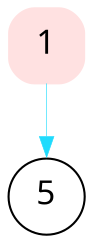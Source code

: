 
digraph G {
node [ fontname="Terminus", fontsize=16, width=0.5, height=0.5 ];

1 -> 5 [color="#1FDBFD", style="setlinewidth(0.3)" ];

/* Node attributes */

1 [ color="#ffe1e1", shape="box", style="filled,rounded", fillcolor="#ffe1e1", URL="/p/denethor/t/1", tooltip="REOPEN -  One problem with the precedence specifier techniq...", target="_top" ];


5 [ color="black", shape="ellipse", style="filled,rounded", fillcolor="white", URL="", tooltip="5", target="_top" ];

}
